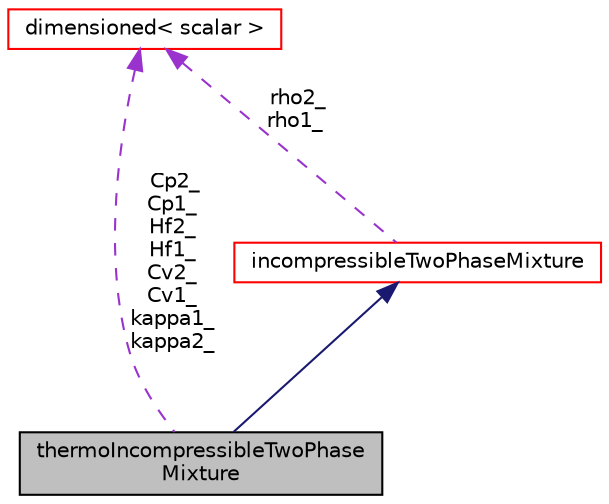digraph "thermoIncompressibleTwoPhaseMixture"
{
  bgcolor="transparent";
  edge [fontname="Helvetica",fontsize="10",labelfontname="Helvetica",labelfontsize="10"];
  node [fontname="Helvetica",fontsize="10",shape=record];
  Node1 [label="thermoIncompressibleTwoPhase\lMixture",height=0.2,width=0.4,color="black", fillcolor="grey75", style="filled" fontcolor="black"];
  Node2 -> Node1 [dir="back",color="midnightblue",fontsize="10",style="solid",fontname="Helvetica"];
  Node2 [label="incompressibleTwoPhaseMixture",height=0.2,width=0.4,color="red",URL="$classFoam_1_1incompressibleTwoPhaseMixture.html",tooltip="A two-phase incompressible transportModel. "];
  Node3 -> Node2 [dir="back",color="darkorchid3",fontsize="10",style="dashed",label=" rho2_\nrho1_" ,fontname="Helvetica"];
  Node3 [label="dimensioned\< scalar \>",height=0.2,width=0.4,color="red",URL="$classFoam_1_1dimensioned.html"];
  Node3 -> Node1 [dir="back",color="darkorchid3",fontsize="10",style="dashed",label=" Cp2_\nCp1_\nHf2_\nHf1_\nCv2_\nCv1_\nkappa1_\nkappa2_" ,fontname="Helvetica"];
}
